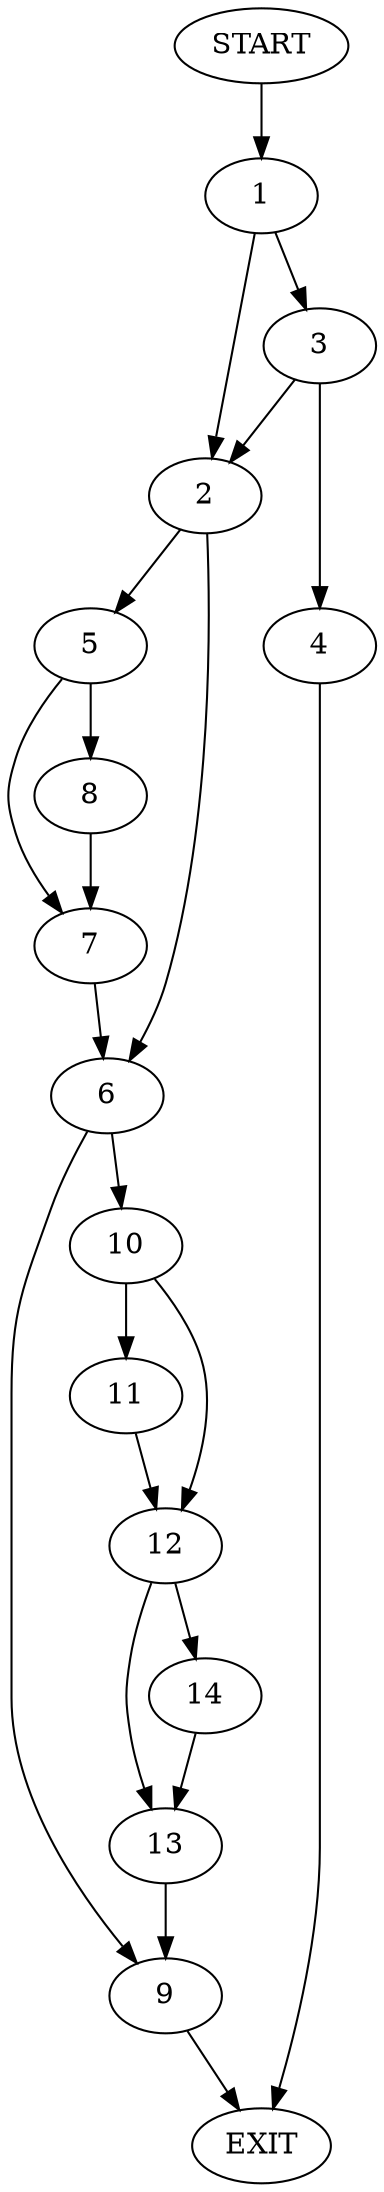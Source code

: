 digraph {
0 [label="START"]
15 [label="EXIT"]
0 -> 1
1 -> 2
1 -> 3
3 -> 2
3 -> 4
2 -> 5
2 -> 6
4 -> 15
5 -> 7
5 -> 8
6 -> 9
6 -> 10
7 -> 6
8 -> 7
10 -> 11
10 -> 12
9 -> 15
11 -> 12
12 -> 13
12 -> 14
13 -> 9
14 -> 13
}
